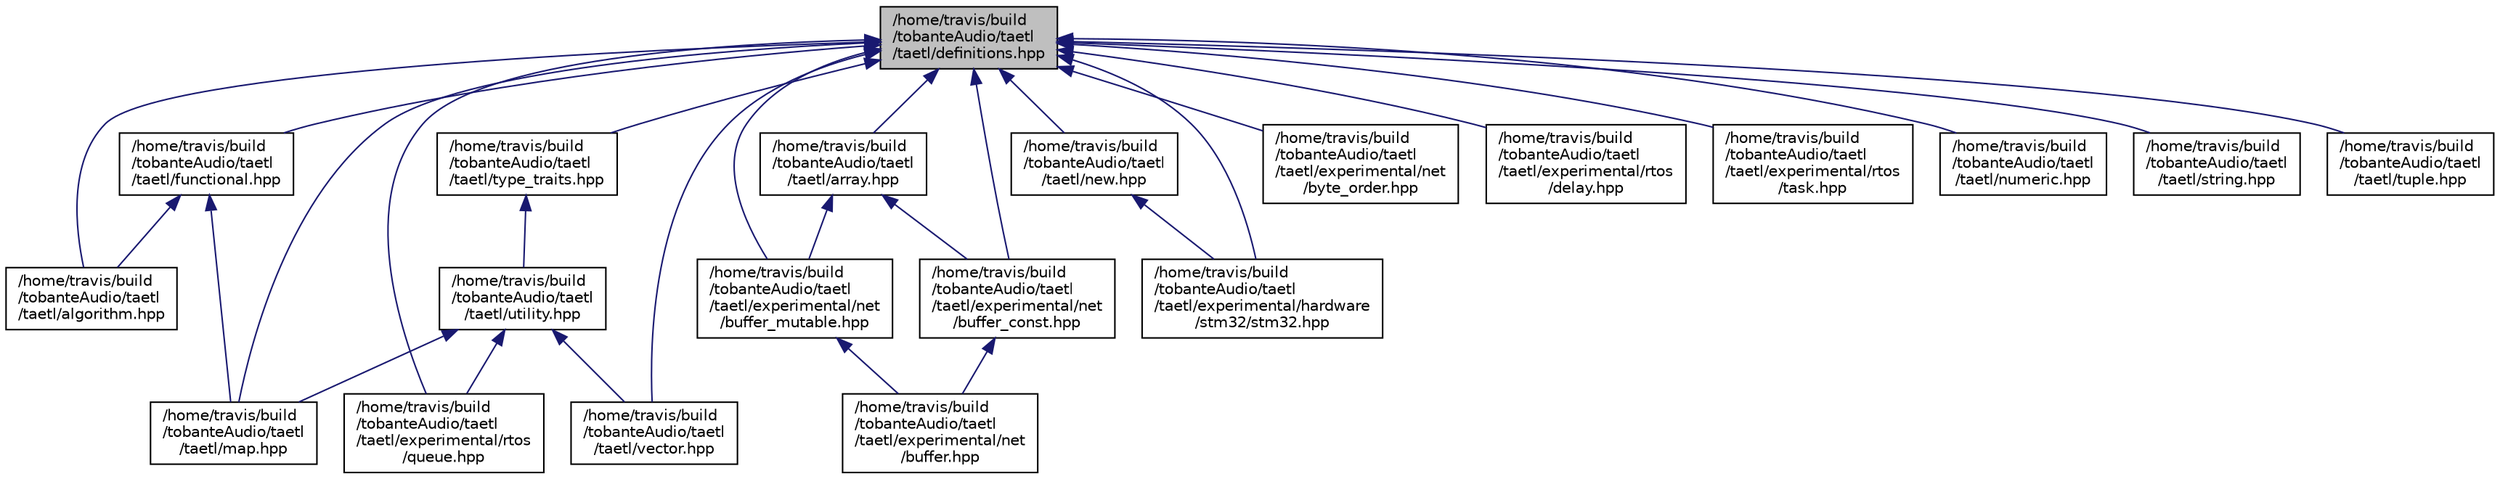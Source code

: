 digraph "/home/travis/build/tobanteAudio/taetl/taetl/definitions.hpp"
{
  edge [fontname="Helvetica",fontsize="10",labelfontname="Helvetica",labelfontsize="10"];
  node [fontname="Helvetica",fontsize="10",shape=record];
  Node6 [label="/home/travis/build\l/tobanteAudio/taetl\l/taetl/definitions.hpp",height=0.2,width=0.4,color="black", fillcolor="grey75", style="filled", fontcolor="black"];
  Node6 -> Node7 [dir="back",color="midnightblue",fontsize="10",style="solid",fontname="Helvetica"];
  Node7 [label="/home/travis/build\l/tobanteAudio/taetl\l/taetl/algorithm.hpp",height=0.2,width=0.4,color="black", fillcolor="white", style="filled",URL="$algorithm_8hpp.html"];
  Node6 -> Node8 [dir="back",color="midnightblue",fontsize="10",style="solid",fontname="Helvetica"];
  Node8 [label="/home/travis/build\l/tobanteAudio/taetl\l/taetl/functional.hpp",height=0.2,width=0.4,color="black", fillcolor="white", style="filled",URL="$functional_8hpp.html"];
  Node8 -> Node7 [dir="back",color="midnightblue",fontsize="10",style="solid",fontname="Helvetica"];
  Node8 -> Node9 [dir="back",color="midnightblue",fontsize="10",style="solid",fontname="Helvetica"];
  Node9 [label="/home/travis/build\l/tobanteAudio/taetl\l/taetl/map.hpp",height=0.2,width=0.4,color="black", fillcolor="white", style="filled",URL="$map_8hpp.html"];
  Node6 -> Node10 [dir="back",color="midnightblue",fontsize="10",style="solid",fontname="Helvetica"];
  Node10 [label="/home/travis/build\l/tobanteAudio/taetl\l/taetl/array.hpp",height=0.2,width=0.4,color="black", fillcolor="white", style="filled",URL="$array_8hpp.html"];
  Node10 -> Node11 [dir="back",color="midnightblue",fontsize="10",style="solid",fontname="Helvetica"];
  Node11 [label="/home/travis/build\l/tobanteAudio/taetl\l/taetl/experimental/net\l/buffer_const.hpp",height=0.2,width=0.4,color="black", fillcolor="white", style="filled",URL="$buffer__const_8hpp.html"];
  Node11 -> Node12 [dir="back",color="midnightblue",fontsize="10",style="solid",fontname="Helvetica"];
  Node12 [label="/home/travis/build\l/tobanteAudio/taetl\l/taetl/experimental/net\l/buffer.hpp",height=0.2,width=0.4,color="black", fillcolor="white", style="filled",URL="$buffer_8hpp.html"];
  Node10 -> Node13 [dir="back",color="midnightblue",fontsize="10",style="solid",fontname="Helvetica"];
  Node13 [label="/home/travis/build\l/tobanteAudio/taetl\l/taetl/experimental/net\l/buffer_mutable.hpp",height=0.2,width=0.4,color="black", fillcolor="white", style="filled",URL="$buffer__mutable_8hpp.html"];
  Node13 -> Node12 [dir="back",color="midnightblue",fontsize="10",style="solid",fontname="Helvetica"];
  Node6 -> Node14 [dir="back",color="midnightblue",fontsize="10",style="solid",fontname="Helvetica"];
  Node14 [label="/home/travis/build\l/tobanteAudio/taetl\l/taetl/experimental/hardware\l/stm32/stm32.hpp",height=0.2,width=0.4,color="black", fillcolor="white", style="filled",URL="$stm32_8hpp.html"];
  Node6 -> Node11 [dir="back",color="midnightblue",fontsize="10",style="solid",fontname="Helvetica"];
  Node6 -> Node13 [dir="back",color="midnightblue",fontsize="10",style="solid",fontname="Helvetica"];
  Node6 -> Node15 [dir="back",color="midnightblue",fontsize="10",style="solid",fontname="Helvetica"];
  Node15 [label="/home/travis/build\l/tobanteAudio/taetl\l/taetl/experimental/net\l/byte_order.hpp",height=0.2,width=0.4,color="black", fillcolor="white", style="filled",URL="$byte__order_8hpp.html"];
  Node6 -> Node16 [dir="back",color="midnightblue",fontsize="10",style="solid",fontname="Helvetica"];
  Node16 [label="/home/travis/build\l/tobanteAudio/taetl\l/taetl/experimental/rtos\l/delay.hpp",height=0.2,width=0.4,color="black", fillcolor="white", style="filled",URL="$delay_8hpp.html"];
  Node6 -> Node17 [dir="back",color="midnightblue",fontsize="10",style="solid",fontname="Helvetica"];
  Node17 [label="/home/travis/build\l/tobanteAudio/taetl\l/taetl/experimental/rtos\l/queue.hpp",height=0.2,width=0.4,color="black", fillcolor="white", style="filled",URL="$queue_8hpp.html"];
  Node6 -> Node18 [dir="back",color="midnightblue",fontsize="10",style="solid",fontname="Helvetica"];
  Node18 [label="/home/travis/build\l/tobanteAudio/taetl\l/taetl/experimental/rtos\l/task.hpp",height=0.2,width=0.4,color="black", fillcolor="white", style="filled",URL="$task_8hpp.html"];
  Node6 -> Node9 [dir="back",color="midnightblue",fontsize="10",style="solid",fontname="Helvetica"];
  Node6 -> Node19 [dir="back",color="midnightblue",fontsize="10",style="solid",fontname="Helvetica"];
  Node19 [label="/home/travis/build\l/tobanteAudio/taetl\l/taetl/new.hpp",height=0.2,width=0.4,color="black", fillcolor="white", style="filled",URL="$new_8hpp.html"];
  Node19 -> Node14 [dir="back",color="midnightblue",fontsize="10",style="solid",fontname="Helvetica"];
  Node6 -> Node20 [dir="back",color="midnightblue",fontsize="10",style="solid",fontname="Helvetica"];
  Node20 [label="/home/travis/build\l/tobanteAudio/taetl\l/taetl/numeric.hpp",height=0.2,width=0.4,color="black", fillcolor="white", style="filled",URL="$numeric_8hpp.html"];
  Node6 -> Node21 [dir="back",color="midnightblue",fontsize="10",style="solid",fontname="Helvetica"];
  Node21 [label="/home/travis/build\l/tobanteAudio/taetl\l/taetl/string.hpp",height=0.2,width=0.4,color="black", fillcolor="white", style="filled",URL="$string_8hpp.html"];
  Node6 -> Node22 [dir="back",color="midnightblue",fontsize="10",style="solid",fontname="Helvetica"];
  Node22 [label="/home/travis/build\l/tobanteAudio/taetl\l/taetl/tuple.hpp",height=0.2,width=0.4,color="black", fillcolor="white", style="filled",URL="$tuple_8hpp.html"];
  Node6 -> Node23 [dir="back",color="midnightblue",fontsize="10",style="solid",fontname="Helvetica"];
  Node23 [label="/home/travis/build\l/tobanteAudio/taetl\l/taetl/type_traits.hpp",height=0.2,width=0.4,color="black", fillcolor="white", style="filled",URL="$type__traits_8hpp.html"];
  Node23 -> Node24 [dir="back",color="midnightblue",fontsize="10",style="solid",fontname="Helvetica"];
  Node24 [label="/home/travis/build\l/tobanteAudio/taetl\l/taetl/utility.hpp",height=0.2,width=0.4,color="black", fillcolor="white", style="filled",URL="$utility_8hpp.html"];
  Node24 -> Node17 [dir="back",color="midnightblue",fontsize="10",style="solid",fontname="Helvetica"];
  Node24 -> Node9 [dir="back",color="midnightblue",fontsize="10",style="solid",fontname="Helvetica"];
  Node24 -> Node25 [dir="back",color="midnightblue",fontsize="10",style="solid",fontname="Helvetica"];
  Node25 [label="/home/travis/build\l/tobanteAudio/taetl\l/taetl/vector.hpp",height=0.2,width=0.4,color="black", fillcolor="white", style="filled",URL="$vector_8hpp.html"];
  Node6 -> Node25 [dir="back",color="midnightblue",fontsize="10",style="solid",fontname="Helvetica"];
}

